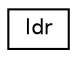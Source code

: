 digraph "Graphical Class Hierarchy"
{
  edge [fontname="Helvetica",fontsize="10",labelfontname="Helvetica",labelfontsize="10"];
  node [fontname="Helvetica",fontsize="10",shape=record];
  rankdir="LR";
  Node1 [label="ldr",height=0.2,width=0.4,color="black", fillcolor="white", style="filled",URL="$classldr.html"];
}
